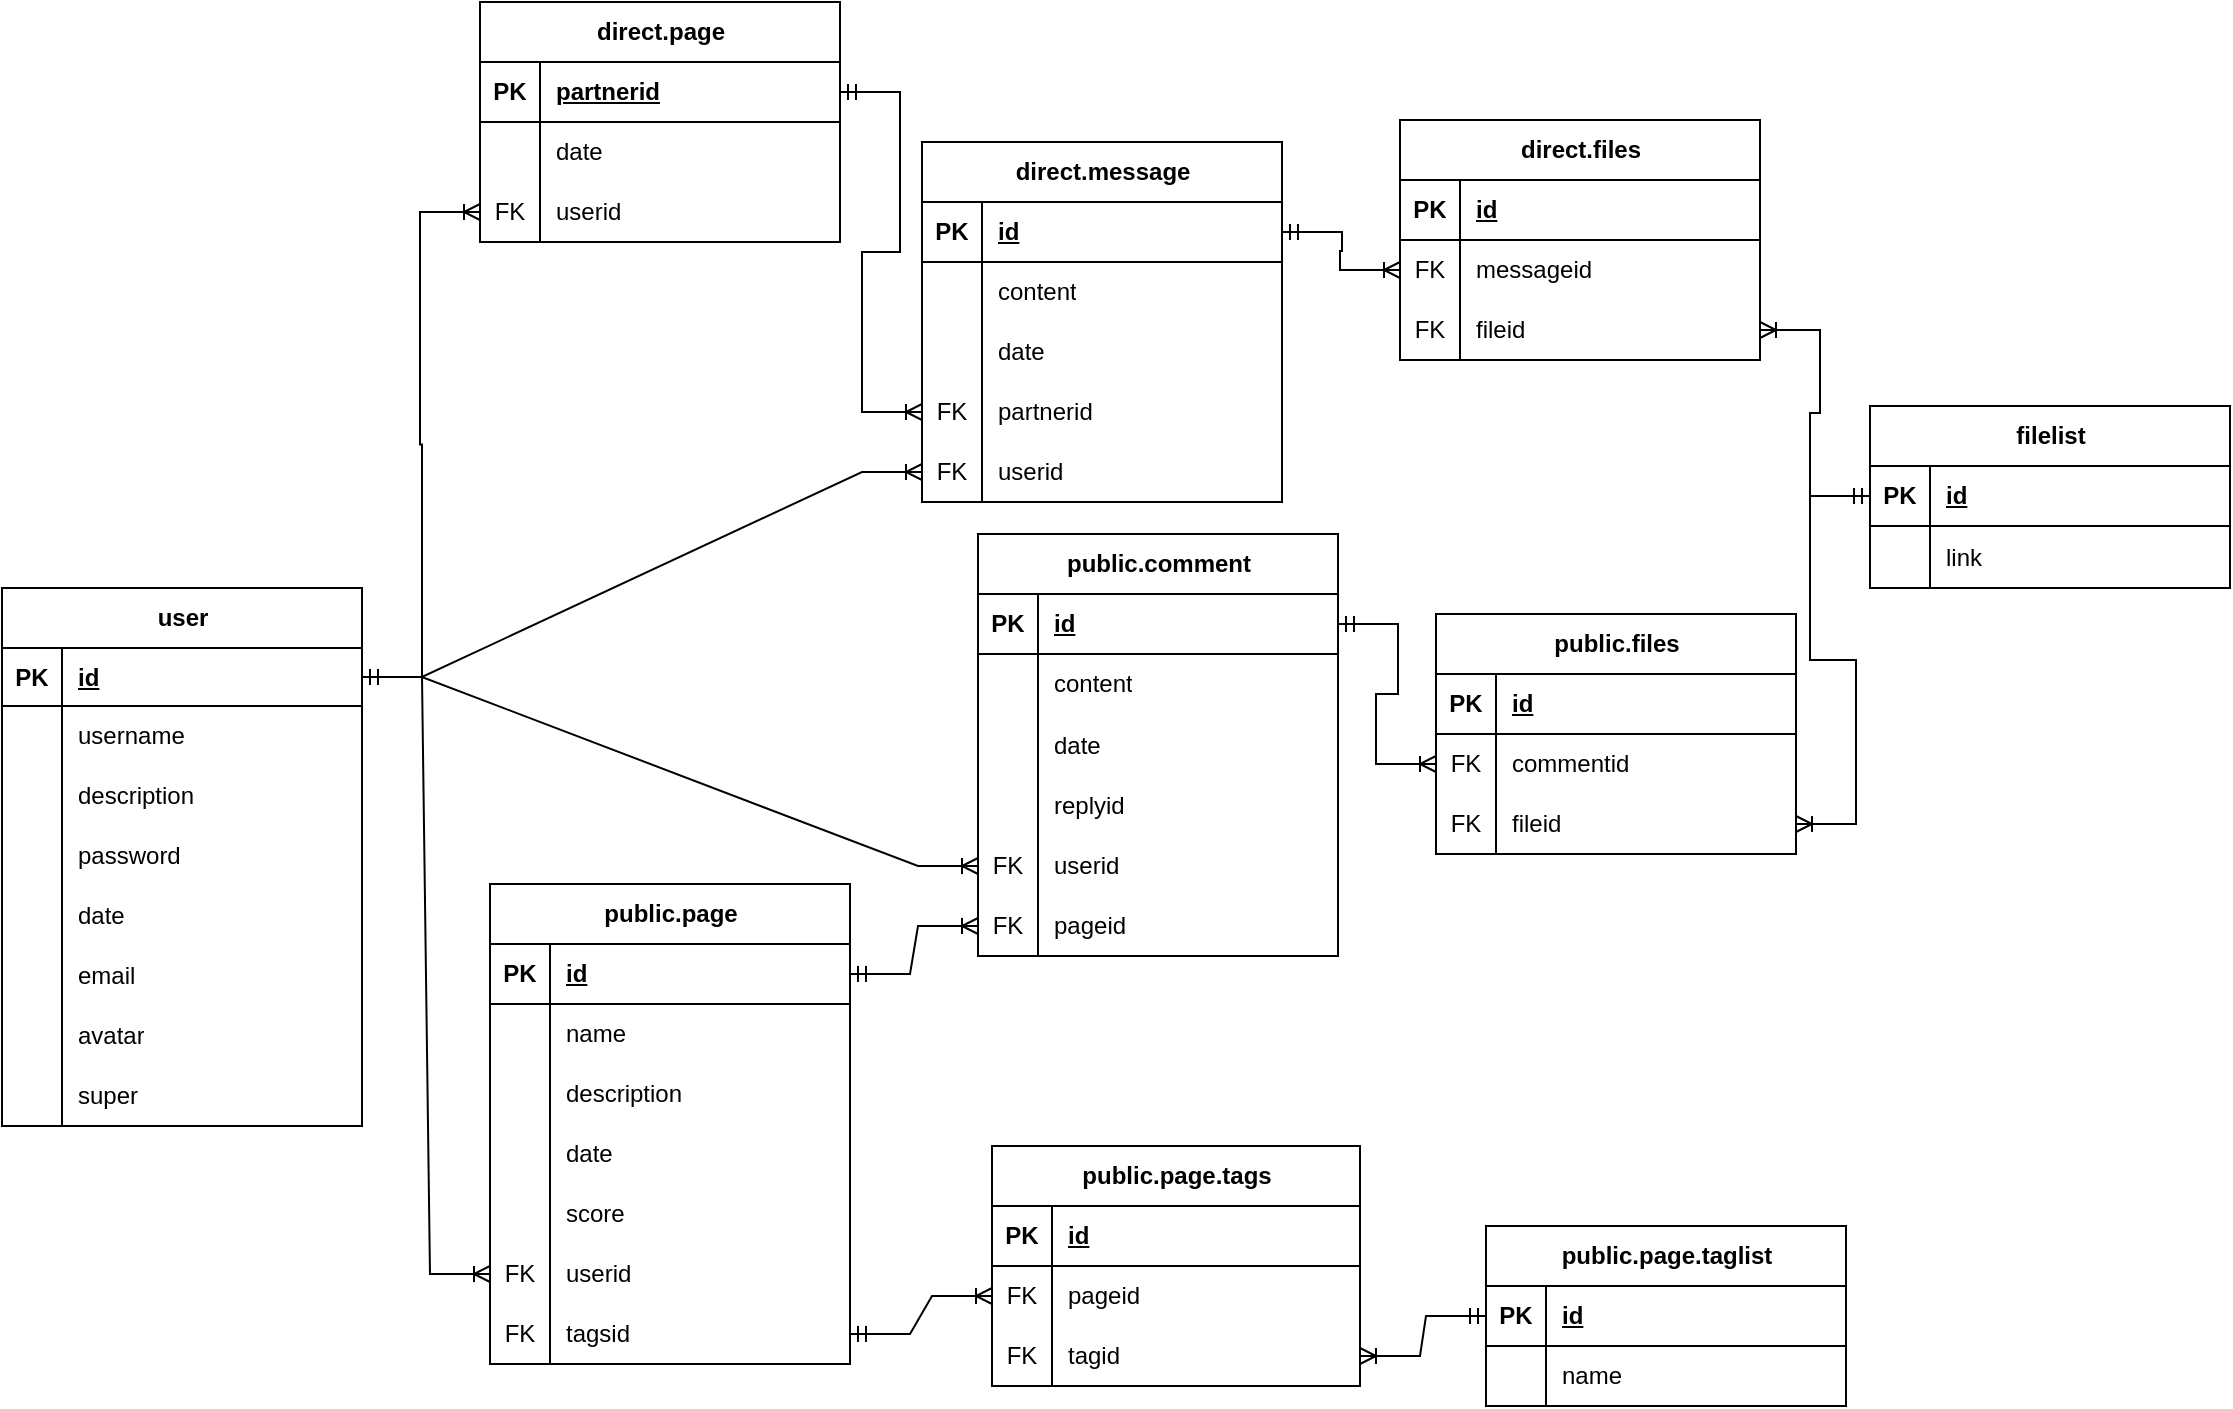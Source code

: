 <mxfile version="21.2.1" type="device">
  <diagram name="Сторінка-1" id="fsrWBs91N0PStNUnYYWR">
    <mxGraphModel dx="1104" dy="1548" grid="0" gridSize="10" guides="1" tooltips="1" connect="1" arrows="1" fold="1" page="0" pageScale="1" pageWidth="827" pageHeight="1169" math="0" shadow="0">
      <root>
        <mxCell id="0" />
        <mxCell id="1" parent="0" />
        <mxCell id="YGUa_QDrzkuIf4Y3er1x-1" value="user" style="shape=table;startSize=30;container=1;collapsible=1;childLayout=tableLayout;fixedRows=1;rowLines=0;fontStyle=1;align=center;resizeLast=1;html=1;" parent="1" vertex="1">
          <mxGeometry x="-15" y="-319" width="180" height="269" as="geometry" />
        </mxCell>
        <mxCell id="YGUa_QDrzkuIf4Y3er1x-2" value="" style="shape=tableRow;horizontal=0;startSize=0;swimlaneHead=0;swimlaneBody=0;fillColor=none;collapsible=0;dropTarget=0;points=[[0,0.5],[1,0.5]];portConstraint=eastwest;top=0;left=0;right=0;bottom=1;" parent="YGUa_QDrzkuIf4Y3er1x-1" vertex="1">
          <mxGeometry y="30" width="180" height="29" as="geometry" />
        </mxCell>
        <mxCell id="YGUa_QDrzkuIf4Y3er1x-3" value="PK" style="shape=partialRectangle;connectable=0;fillColor=none;top=0;left=0;bottom=0;right=0;fontStyle=1;overflow=hidden;whiteSpace=wrap;html=1;" parent="YGUa_QDrzkuIf4Y3er1x-2" vertex="1">
          <mxGeometry width="30" height="29" as="geometry">
            <mxRectangle width="30" height="29" as="alternateBounds" />
          </mxGeometry>
        </mxCell>
        <mxCell id="YGUa_QDrzkuIf4Y3er1x-4" value="id" style="shape=partialRectangle;connectable=0;fillColor=none;top=0;left=0;bottom=0;right=0;align=left;spacingLeft=6;fontStyle=5;overflow=hidden;whiteSpace=wrap;html=1;" parent="YGUa_QDrzkuIf4Y3er1x-2" vertex="1">
          <mxGeometry x="30" width="150" height="29" as="geometry">
            <mxRectangle width="150" height="29" as="alternateBounds" />
          </mxGeometry>
        </mxCell>
        <mxCell id="YGUa_QDrzkuIf4Y3er1x-5" value="" style="shape=tableRow;horizontal=0;startSize=0;swimlaneHead=0;swimlaneBody=0;fillColor=none;collapsible=0;dropTarget=0;points=[[0,0.5],[1,0.5]];portConstraint=eastwest;top=0;left=0;right=0;bottom=0;" parent="YGUa_QDrzkuIf4Y3er1x-1" vertex="1">
          <mxGeometry y="59" width="180" height="30" as="geometry" />
        </mxCell>
        <mxCell id="YGUa_QDrzkuIf4Y3er1x-6" value="" style="shape=partialRectangle;connectable=0;fillColor=none;top=0;left=0;bottom=0;right=0;editable=1;overflow=hidden;whiteSpace=wrap;html=1;" parent="YGUa_QDrzkuIf4Y3er1x-5" vertex="1">
          <mxGeometry width="30" height="30" as="geometry">
            <mxRectangle width="30" height="30" as="alternateBounds" />
          </mxGeometry>
        </mxCell>
        <mxCell id="YGUa_QDrzkuIf4Y3er1x-7" value="username" style="shape=partialRectangle;connectable=0;fillColor=none;top=0;left=0;bottom=0;right=0;align=left;spacingLeft=6;overflow=hidden;whiteSpace=wrap;html=1;" parent="YGUa_QDrzkuIf4Y3er1x-5" vertex="1">
          <mxGeometry x="30" width="150" height="30" as="geometry">
            <mxRectangle width="150" height="30" as="alternateBounds" />
          </mxGeometry>
        </mxCell>
        <mxCell id="YGUa_QDrzkuIf4Y3er1x-8" value="" style="shape=tableRow;horizontal=0;startSize=0;swimlaneHead=0;swimlaneBody=0;fillColor=none;collapsible=0;dropTarget=0;points=[[0,0.5],[1,0.5]];portConstraint=eastwest;top=0;left=0;right=0;bottom=0;" parent="YGUa_QDrzkuIf4Y3er1x-1" vertex="1">
          <mxGeometry y="89" width="180" height="30" as="geometry" />
        </mxCell>
        <mxCell id="YGUa_QDrzkuIf4Y3er1x-9" value="" style="shape=partialRectangle;connectable=0;fillColor=none;top=0;left=0;bottom=0;right=0;editable=1;overflow=hidden;whiteSpace=wrap;html=1;" parent="YGUa_QDrzkuIf4Y3er1x-8" vertex="1">
          <mxGeometry width="30" height="30" as="geometry">
            <mxRectangle width="30" height="30" as="alternateBounds" />
          </mxGeometry>
        </mxCell>
        <mxCell id="YGUa_QDrzkuIf4Y3er1x-10" value="description" style="shape=partialRectangle;connectable=0;fillColor=none;top=0;left=0;bottom=0;right=0;align=left;spacingLeft=6;overflow=hidden;whiteSpace=wrap;html=1;" parent="YGUa_QDrzkuIf4Y3er1x-8" vertex="1">
          <mxGeometry x="30" width="150" height="30" as="geometry">
            <mxRectangle width="150" height="30" as="alternateBounds" />
          </mxGeometry>
        </mxCell>
        <mxCell id="YGUa_QDrzkuIf4Y3er1x-15" value="" style="shape=tableRow;horizontal=0;startSize=0;swimlaneHead=0;swimlaneBody=0;fillColor=none;collapsible=0;dropTarget=0;points=[[0,0.5],[1,0.5]];portConstraint=eastwest;top=0;left=0;right=0;bottom=0;" parent="YGUa_QDrzkuIf4Y3er1x-1" vertex="1">
          <mxGeometry y="119" width="180" height="30" as="geometry" />
        </mxCell>
        <mxCell id="YGUa_QDrzkuIf4Y3er1x-16" value="" style="shape=partialRectangle;connectable=0;fillColor=none;top=0;left=0;bottom=0;right=0;editable=1;overflow=hidden;whiteSpace=wrap;html=1;" parent="YGUa_QDrzkuIf4Y3er1x-15" vertex="1">
          <mxGeometry width="30" height="30" as="geometry">
            <mxRectangle width="30" height="30" as="alternateBounds" />
          </mxGeometry>
        </mxCell>
        <mxCell id="YGUa_QDrzkuIf4Y3er1x-17" value="password" style="shape=partialRectangle;connectable=0;fillColor=none;top=0;left=0;bottom=0;right=0;align=left;spacingLeft=6;overflow=hidden;whiteSpace=wrap;html=1;" parent="YGUa_QDrzkuIf4Y3er1x-15" vertex="1">
          <mxGeometry x="30" width="150" height="30" as="geometry">
            <mxRectangle width="150" height="30" as="alternateBounds" />
          </mxGeometry>
        </mxCell>
        <mxCell id="YGUa_QDrzkuIf4Y3er1x-18" value="" style="shape=tableRow;horizontal=0;startSize=0;swimlaneHead=0;swimlaneBody=0;fillColor=none;collapsible=0;dropTarget=0;points=[[0,0.5],[1,0.5]];portConstraint=eastwest;top=0;left=0;right=0;bottom=0;" parent="YGUa_QDrzkuIf4Y3er1x-1" vertex="1">
          <mxGeometry y="149" width="180" height="30" as="geometry" />
        </mxCell>
        <mxCell id="YGUa_QDrzkuIf4Y3er1x-19" value="" style="shape=partialRectangle;connectable=0;fillColor=none;top=0;left=0;bottom=0;right=0;editable=1;overflow=hidden;whiteSpace=wrap;html=1;" parent="YGUa_QDrzkuIf4Y3er1x-18" vertex="1">
          <mxGeometry width="30" height="30" as="geometry">
            <mxRectangle width="30" height="30" as="alternateBounds" />
          </mxGeometry>
        </mxCell>
        <mxCell id="YGUa_QDrzkuIf4Y3er1x-20" value="date" style="shape=partialRectangle;connectable=0;fillColor=none;top=0;left=0;bottom=0;right=0;align=left;spacingLeft=6;overflow=hidden;whiteSpace=wrap;html=1;" parent="YGUa_QDrzkuIf4Y3er1x-18" vertex="1">
          <mxGeometry x="30" width="150" height="30" as="geometry">
            <mxRectangle width="150" height="30" as="alternateBounds" />
          </mxGeometry>
        </mxCell>
        <mxCell id="YGUa_QDrzkuIf4Y3er1x-11" value="" style="shape=tableRow;horizontal=0;startSize=0;swimlaneHead=0;swimlaneBody=0;fillColor=none;collapsible=0;dropTarget=0;points=[[0,0.5],[1,0.5]];portConstraint=eastwest;top=0;left=0;right=0;bottom=0;" parent="YGUa_QDrzkuIf4Y3er1x-1" vertex="1">
          <mxGeometry y="179" width="180" height="30" as="geometry" />
        </mxCell>
        <mxCell id="YGUa_QDrzkuIf4Y3er1x-12" value="" style="shape=partialRectangle;connectable=0;fillColor=none;top=0;left=0;bottom=0;right=0;editable=1;overflow=hidden;whiteSpace=wrap;html=1;" parent="YGUa_QDrzkuIf4Y3er1x-11" vertex="1">
          <mxGeometry width="30" height="30" as="geometry">
            <mxRectangle width="30" height="30" as="alternateBounds" />
          </mxGeometry>
        </mxCell>
        <mxCell id="YGUa_QDrzkuIf4Y3er1x-13" value="email" style="shape=partialRectangle;connectable=0;fillColor=none;top=0;left=0;bottom=0;right=0;align=left;spacingLeft=6;overflow=hidden;whiteSpace=wrap;html=1;" parent="YGUa_QDrzkuIf4Y3er1x-11" vertex="1">
          <mxGeometry x="30" width="150" height="30" as="geometry">
            <mxRectangle width="150" height="30" as="alternateBounds" />
          </mxGeometry>
        </mxCell>
        <mxCell id="YGUa_QDrzkuIf4Y3er1x-21" value="" style="shape=tableRow;horizontal=0;startSize=0;swimlaneHead=0;swimlaneBody=0;fillColor=none;collapsible=0;dropTarget=0;points=[[0,0.5],[1,0.5]];portConstraint=eastwest;top=0;left=0;right=0;bottom=0;" parent="YGUa_QDrzkuIf4Y3er1x-1" vertex="1">
          <mxGeometry y="209" width="180" height="30" as="geometry" />
        </mxCell>
        <mxCell id="YGUa_QDrzkuIf4Y3er1x-22" value="" style="shape=partialRectangle;connectable=0;fillColor=none;top=0;left=0;bottom=0;right=0;editable=1;overflow=hidden;whiteSpace=wrap;html=1;" parent="YGUa_QDrzkuIf4Y3er1x-21" vertex="1">
          <mxGeometry width="30" height="30" as="geometry">
            <mxRectangle width="30" height="30" as="alternateBounds" />
          </mxGeometry>
        </mxCell>
        <mxCell id="YGUa_QDrzkuIf4Y3er1x-23" value="avatar" style="shape=partialRectangle;connectable=0;fillColor=none;top=0;left=0;bottom=0;right=0;align=left;spacingLeft=6;overflow=hidden;whiteSpace=wrap;html=1;" parent="YGUa_QDrzkuIf4Y3er1x-21" vertex="1">
          <mxGeometry x="30" width="150" height="30" as="geometry">
            <mxRectangle width="150" height="30" as="alternateBounds" />
          </mxGeometry>
        </mxCell>
        <mxCell id="YGUa_QDrzkuIf4Y3er1x-24" value="" style="shape=tableRow;horizontal=0;startSize=0;swimlaneHead=0;swimlaneBody=0;fillColor=none;collapsible=0;dropTarget=0;points=[[0,0.5],[1,0.5]];portConstraint=eastwest;top=0;left=0;right=0;bottom=0;" parent="YGUa_QDrzkuIf4Y3er1x-1" vertex="1">
          <mxGeometry y="239" width="180" height="30" as="geometry" />
        </mxCell>
        <mxCell id="YGUa_QDrzkuIf4Y3er1x-25" value="" style="shape=partialRectangle;connectable=0;fillColor=none;top=0;left=0;bottom=0;right=0;editable=1;overflow=hidden;whiteSpace=wrap;html=1;" parent="YGUa_QDrzkuIf4Y3er1x-24" vertex="1">
          <mxGeometry width="30" height="30" as="geometry">
            <mxRectangle width="30" height="30" as="alternateBounds" />
          </mxGeometry>
        </mxCell>
        <mxCell id="YGUa_QDrzkuIf4Y3er1x-26" value="super" style="shape=partialRectangle;connectable=0;fillColor=none;top=0;left=0;bottom=0;right=0;align=left;spacingLeft=6;overflow=hidden;whiteSpace=wrap;html=1;" parent="YGUa_QDrzkuIf4Y3er1x-24" vertex="1">
          <mxGeometry x="30" width="150" height="30" as="geometry">
            <mxRectangle width="150" height="30" as="alternateBounds" />
          </mxGeometry>
        </mxCell>
        <mxCell id="YGUa_QDrzkuIf4Y3er1x-40" value="public.page" style="shape=table;startSize=30;container=1;collapsible=1;childLayout=tableLayout;fixedRows=1;rowLines=0;fontStyle=1;align=center;resizeLast=1;html=1;" parent="1" vertex="1">
          <mxGeometry x="229" y="-171" width="180" height="240" as="geometry" />
        </mxCell>
        <mxCell id="YGUa_QDrzkuIf4Y3er1x-41" value="" style="shape=tableRow;horizontal=0;startSize=0;swimlaneHead=0;swimlaneBody=0;fillColor=none;collapsible=0;dropTarget=0;points=[[0,0.5],[1,0.5]];portConstraint=eastwest;top=0;left=0;right=0;bottom=1;" parent="YGUa_QDrzkuIf4Y3er1x-40" vertex="1">
          <mxGeometry y="30" width="180" height="30" as="geometry" />
        </mxCell>
        <mxCell id="YGUa_QDrzkuIf4Y3er1x-42" value="PK" style="shape=partialRectangle;connectable=0;fillColor=none;top=0;left=0;bottom=0;right=0;fontStyle=1;overflow=hidden;whiteSpace=wrap;html=1;" parent="YGUa_QDrzkuIf4Y3er1x-41" vertex="1">
          <mxGeometry width="30" height="30" as="geometry">
            <mxRectangle width="30" height="30" as="alternateBounds" />
          </mxGeometry>
        </mxCell>
        <mxCell id="YGUa_QDrzkuIf4Y3er1x-43" value="id" style="shape=partialRectangle;connectable=0;fillColor=none;top=0;left=0;bottom=0;right=0;align=left;spacingLeft=6;fontStyle=5;overflow=hidden;whiteSpace=wrap;html=1;" parent="YGUa_QDrzkuIf4Y3er1x-41" vertex="1">
          <mxGeometry x="30" width="150" height="30" as="geometry">
            <mxRectangle width="150" height="30" as="alternateBounds" />
          </mxGeometry>
        </mxCell>
        <mxCell id="YGUa_QDrzkuIf4Y3er1x-44" value="" style="shape=tableRow;horizontal=0;startSize=0;swimlaneHead=0;swimlaneBody=0;fillColor=none;collapsible=0;dropTarget=0;points=[[0,0.5],[1,0.5]];portConstraint=eastwest;top=0;left=0;right=0;bottom=0;" parent="YGUa_QDrzkuIf4Y3er1x-40" vertex="1">
          <mxGeometry y="60" width="180" height="30" as="geometry" />
        </mxCell>
        <mxCell id="YGUa_QDrzkuIf4Y3er1x-45" value="" style="shape=partialRectangle;connectable=0;fillColor=none;top=0;left=0;bottom=0;right=0;editable=1;overflow=hidden;whiteSpace=wrap;html=1;" parent="YGUa_QDrzkuIf4Y3er1x-44" vertex="1">
          <mxGeometry width="30" height="30" as="geometry">
            <mxRectangle width="30" height="30" as="alternateBounds" />
          </mxGeometry>
        </mxCell>
        <mxCell id="YGUa_QDrzkuIf4Y3er1x-46" value="name" style="shape=partialRectangle;connectable=0;fillColor=none;top=0;left=0;bottom=0;right=0;align=left;spacingLeft=6;overflow=hidden;whiteSpace=wrap;html=1;" parent="YGUa_QDrzkuIf4Y3er1x-44" vertex="1">
          <mxGeometry x="30" width="150" height="30" as="geometry">
            <mxRectangle width="150" height="30" as="alternateBounds" />
          </mxGeometry>
        </mxCell>
        <mxCell id="YGUa_QDrzkuIf4Y3er1x-47" value="" style="shape=tableRow;horizontal=0;startSize=0;swimlaneHead=0;swimlaneBody=0;fillColor=none;collapsible=0;dropTarget=0;points=[[0,0.5],[1,0.5]];portConstraint=eastwest;top=0;left=0;right=0;bottom=0;" parent="YGUa_QDrzkuIf4Y3er1x-40" vertex="1">
          <mxGeometry y="90" width="180" height="30" as="geometry" />
        </mxCell>
        <mxCell id="YGUa_QDrzkuIf4Y3er1x-48" value="" style="shape=partialRectangle;connectable=0;fillColor=none;top=0;left=0;bottom=0;right=0;editable=1;overflow=hidden;whiteSpace=wrap;html=1;" parent="YGUa_QDrzkuIf4Y3er1x-47" vertex="1">
          <mxGeometry width="30" height="30" as="geometry">
            <mxRectangle width="30" height="30" as="alternateBounds" />
          </mxGeometry>
        </mxCell>
        <mxCell id="YGUa_QDrzkuIf4Y3er1x-49" value="description" style="shape=partialRectangle;connectable=0;fillColor=none;top=0;left=0;bottom=0;right=0;align=left;spacingLeft=6;overflow=hidden;whiteSpace=wrap;html=1;" parent="YGUa_QDrzkuIf4Y3er1x-47" vertex="1">
          <mxGeometry x="30" width="150" height="30" as="geometry">
            <mxRectangle width="150" height="30" as="alternateBounds" />
          </mxGeometry>
        </mxCell>
        <mxCell id="YGUa_QDrzkuIf4Y3er1x-50" value="" style="shape=tableRow;horizontal=0;startSize=0;swimlaneHead=0;swimlaneBody=0;fillColor=none;collapsible=0;dropTarget=0;points=[[0,0.5],[1,0.5]];portConstraint=eastwest;top=0;left=0;right=0;bottom=0;" parent="YGUa_QDrzkuIf4Y3er1x-40" vertex="1">
          <mxGeometry y="120" width="180" height="30" as="geometry" />
        </mxCell>
        <mxCell id="YGUa_QDrzkuIf4Y3er1x-51" value="" style="shape=partialRectangle;connectable=0;fillColor=none;top=0;left=0;bottom=0;right=0;editable=1;overflow=hidden;whiteSpace=wrap;html=1;" parent="YGUa_QDrzkuIf4Y3er1x-50" vertex="1">
          <mxGeometry width="30" height="30" as="geometry">
            <mxRectangle width="30" height="30" as="alternateBounds" />
          </mxGeometry>
        </mxCell>
        <mxCell id="YGUa_QDrzkuIf4Y3er1x-52" value="date" style="shape=partialRectangle;connectable=0;fillColor=none;top=0;left=0;bottom=0;right=0;align=left;spacingLeft=6;overflow=hidden;whiteSpace=wrap;html=1;" parent="YGUa_QDrzkuIf4Y3er1x-50" vertex="1">
          <mxGeometry x="30" width="150" height="30" as="geometry">
            <mxRectangle width="150" height="30" as="alternateBounds" />
          </mxGeometry>
        </mxCell>
        <mxCell id="YGUa_QDrzkuIf4Y3er1x-75" value="" style="shape=tableRow;horizontal=0;startSize=0;swimlaneHead=0;swimlaneBody=0;fillColor=none;collapsible=0;dropTarget=0;points=[[0,0.5],[1,0.5]];portConstraint=eastwest;top=0;left=0;right=0;bottom=0;" parent="YGUa_QDrzkuIf4Y3er1x-40" vertex="1">
          <mxGeometry y="150" width="180" height="30" as="geometry" />
        </mxCell>
        <mxCell id="YGUa_QDrzkuIf4Y3er1x-76" value="" style="shape=partialRectangle;connectable=0;fillColor=none;top=0;left=0;bottom=0;right=0;editable=1;overflow=hidden;whiteSpace=wrap;html=1;" parent="YGUa_QDrzkuIf4Y3er1x-75" vertex="1">
          <mxGeometry width="30" height="30" as="geometry">
            <mxRectangle width="30" height="30" as="alternateBounds" />
          </mxGeometry>
        </mxCell>
        <mxCell id="YGUa_QDrzkuIf4Y3er1x-77" value="score" style="shape=partialRectangle;connectable=0;fillColor=none;top=0;left=0;bottom=0;right=0;align=left;spacingLeft=6;overflow=hidden;whiteSpace=wrap;html=1;" parent="YGUa_QDrzkuIf4Y3er1x-75" vertex="1">
          <mxGeometry x="30" width="150" height="30" as="geometry">
            <mxRectangle width="150" height="30" as="alternateBounds" />
          </mxGeometry>
        </mxCell>
        <mxCell id="YGUa_QDrzkuIf4Y3er1x-53" value="" style="shape=tableRow;horizontal=0;startSize=0;swimlaneHead=0;swimlaneBody=0;fillColor=none;collapsible=0;dropTarget=0;points=[[0,0.5],[1,0.5]];portConstraint=eastwest;top=0;left=0;right=0;bottom=0;" parent="YGUa_QDrzkuIf4Y3er1x-40" vertex="1">
          <mxGeometry y="180" width="180" height="30" as="geometry" />
        </mxCell>
        <mxCell id="YGUa_QDrzkuIf4Y3er1x-54" value="FK" style="shape=partialRectangle;connectable=0;fillColor=none;top=0;left=0;bottom=0;right=0;editable=1;overflow=hidden;whiteSpace=wrap;html=1;" parent="YGUa_QDrzkuIf4Y3er1x-53" vertex="1">
          <mxGeometry width="30" height="30" as="geometry">
            <mxRectangle width="30" height="30" as="alternateBounds" />
          </mxGeometry>
        </mxCell>
        <mxCell id="YGUa_QDrzkuIf4Y3er1x-55" value="userid" style="shape=partialRectangle;connectable=0;fillColor=none;top=0;left=0;bottom=0;right=0;align=left;spacingLeft=6;overflow=hidden;whiteSpace=wrap;html=1;" parent="YGUa_QDrzkuIf4Y3er1x-53" vertex="1">
          <mxGeometry x="30" width="150" height="30" as="geometry">
            <mxRectangle width="150" height="30" as="alternateBounds" />
          </mxGeometry>
        </mxCell>
        <mxCell id="YGUa_QDrzkuIf4Y3er1x-56" value="" style="shape=tableRow;horizontal=0;startSize=0;swimlaneHead=0;swimlaneBody=0;fillColor=none;collapsible=0;dropTarget=0;points=[[0,0.5],[1,0.5]];portConstraint=eastwest;top=0;left=0;right=0;bottom=0;" parent="YGUa_QDrzkuIf4Y3er1x-40" vertex="1">
          <mxGeometry y="210" width="180" height="30" as="geometry" />
        </mxCell>
        <mxCell id="YGUa_QDrzkuIf4Y3er1x-57" value="FK" style="shape=partialRectangle;connectable=0;fillColor=none;top=0;left=0;bottom=0;right=0;editable=1;overflow=hidden;whiteSpace=wrap;html=1;" parent="YGUa_QDrzkuIf4Y3er1x-56" vertex="1">
          <mxGeometry width="30" height="30" as="geometry">
            <mxRectangle width="30" height="30" as="alternateBounds" />
          </mxGeometry>
        </mxCell>
        <mxCell id="YGUa_QDrzkuIf4Y3er1x-58" value="tagsid" style="shape=partialRectangle;connectable=0;fillColor=none;top=0;left=0;bottom=0;right=0;align=left;spacingLeft=6;overflow=hidden;whiteSpace=wrap;html=1;" parent="YGUa_QDrzkuIf4Y3er1x-56" vertex="1">
          <mxGeometry x="30" width="150" height="30" as="geometry">
            <mxRectangle width="150" height="30" as="alternateBounds" />
          </mxGeometry>
        </mxCell>
        <mxCell id="YGUa_QDrzkuIf4Y3er1x-62" value="public.comment" style="shape=table;startSize=30;container=1;collapsible=1;childLayout=tableLayout;fixedRows=1;rowLines=0;fontStyle=1;align=center;resizeLast=1;html=1;" parent="1" vertex="1">
          <mxGeometry x="473" y="-346" width="180" height="211" as="geometry" />
        </mxCell>
        <mxCell id="YGUa_QDrzkuIf4Y3er1x-63" value="" style="shape=tableRow;horizontal=0;startSize=0;swimlaneHead=0;swimlaneBody=0;fillColor=none;collapsible=0;dropTarget=0;points=[[0,0.5],[1,0.5]];portConstraint=eastwest;top=0;left=0;right=0;bottom=1;" parent="YGUa_QDrzkuIf4Y3er1x-62" vertex="1">
          <mxGeometry y="30" width="180" height="30" as="geometry" />
        </mxCell>
        <mxCell id="YGUa_QDrzkuIf4Y3er1x-64" value="PK" style="shape=partialRectangle;connectable=0;fillColor=none;top=0;left=0;bottom=0;right=0;fontStyle=1;overflow=hidden;whiteSpace=wrap;html=1;" parent="YGUa_QDrzkuIf4Y3er1x-63" vertex="1">
          <mxGeometry width="30" height="30" as="geometry">
            <mxRectangle width="30" height="30" as="alternateBounds" />
          </mxGeometry>
        </mxCell>
        <mxCell id="YGUa_QDrzkuIf4Y3er1x-65" value="id" style="shape=partialRectangle;connectable=0;fillColor=none;top=0;left=0;bottom=0;right=0;align=left;spacingLeft=6;fontStyle=5;overflow=hidden;whiteSpace=wrap;html=1;" parent="YGUa_QDrzkuIf4Y3er1x-63" vertex="1">
          <mxGeometry x="30" width="150" height="30" as="geometry">
            <mxRectangle width="150" height="30" as="alternateBounds" />
          </mxGeometry>
        </mxCell>
        <mxCell id="YGUa_QDrzkuIf4Y3er1x-66" value="" style="shape=tableRow;horizontal=0;startSize=0;swimlaneHead=0;swimlaneBody=0;fillColor=none;collapsible=0;dropTarget=0;points=[[0,0.5],[1,0.5]];portConstraint=eastwest;top=0;left=0;right=0;bottom=0;" parent="YGUa_QDrzkuIf4Y3er1x-62" vertex="1">
          <mxGeometry y="60" width="180" height="30" as="geometry" />
        </mxCell>
        <mxCell id="YGUa_QDrzkuIf4Y3er1x-67" value="" style="shape=partialRectangle;connectable=0;fillColor=none;top=0;left=0;bottom=0;right=0;editable=1;overflow=hidden;whiteSpace=wrap;html=1;" parent="YGUa_QDrzkuIf4Y3er1x-66" vertex="1">
          <mxGeometry width="30" height="30" as="geometry">
            <mxRectangle width="30" height="30" as="alternateBounds" />
          </mxGeometry>
        </mxCell>
        <mxCell id="YGUa_QDrzkuIf4Y3er1x-68" value="content" style="shape=partialRectangle;connectable=0;fillColor=none;top=0;left=0;bottom=0;right=0;align=left;spacingLeft=6;overflow=hidden;whiteSpace=wrap;html=1;" parent="YGUa_QDrzkuIf4Y3er1x-66" vertex="1">
          <mxGeometry x="30" width="150" height="30" as="geometry">
            <mxRectangle width="150" height="30" as="alternateBounds" />
          </mxGeometry>
        </mxCell>
        <mxCell id="YGUa_QDrzkuIf4Y3er1x-69" value="" style="shape=tableRow;horizontal=0;startSize=0;swimlaneHead=0;swimlaneBody=0;fillColor=none;collapsible=0;dropTarget=0;points=[[0,0.5],[1,0.5]];portConstraint=eastwest;top=0;left=0;right=0;bottom=0;" parent="YGUa_QDrzkuIf4Y3er1x-62" vertex="1">
          <mxGeometry y="90" width="180" height="31" as="geometry" />
        </mxCell>
        <mxCell id="YGUa_QDrzkuIf4Y3er1x-70" value="" style="shape=partialRectangle;connectable=0;fillColor=none;top=0;left=0;bottom=0;right=0;editable=1;overflow=hidden;whiteSpace=wrap;html=1;" parent="YGUa_QDrzkuIf4Y3er1x-69" vertex="1">
          <mxGeometry width="30" height="31" as="geometry">
            <mxRectangle width="30" height="31" as="alternateBounds" />
          </mxGeometry>
        </mxCell>
        <mxCell id="YGUa_QDrzkuIf4Y3er1x-71" value="date" style="shape=partialRectangle;connectable=0;fillColor=none;top=0;left=0;bottom=0;right=0;align=left;spacingLeft=6;overflow=hidden;whiteSpace=wrap;html=1;" parent="YGUa_QDrzkuIf4Y3er1x-69" vertex="1">
          <mxGeometry x="30" width="150" height="31" as="geometry">
            <mxRectangle width="150" height="31" as="alternateBounds" />
          </mxGeometry>
        </mxCell>
        <mxCell id="YGUa_QDrzkuIf4Y3er1x-72" value="" style="shape=tableRow;horizontal=0;startSize=0;swimlaneHead=0;swimlaneBody=0;fillColor=none;collapsible=0;dropTarget=0;points=[[0,0.5],[1,0.5]];portConstraint=eastwest;top=0;left=0;right=0;bottom=0;" parent="YGUa_QDrzkuIf4Y3er1x-62" vertex="1">
          <mxGeometry y="121" width="180" height="30" as="geometry" />
        </mxCell>
        <mxCell id="YGUa_QDrzkuIf4Y3er1x-73" value="" style="shape=partialRectangle;connectable=0;fillColor=none;top=0;left=0;bottom=0;right=0;editable=1;overflow=hidden;whiteSpace=wrap;html=1;" parent="YGUa_QDrzkuIf4Y3er1x-72" vertex="1">
          <mxGeometry width="30" height="30" as="geometry">
            <mxRectangle width="30" height="30" as="alternateBounds" />
          </mxGeometry>
        </mxCell>
        <mxCell id="YGUa_QDrzkuIf4Y3er1x-74" value="replyid" style="shape=partialRectangle;connectable=0;fillColor=none;top=0;left=0;bottom=0;right=0;align=left;spacingLeft=6;overflow=hidden;whiteSpace=wrap;html=1;" parent="YGUa_QDrzkuIf4Y3er1x-72" vertex="1">
          <mxGeometry x="30" width="150" height="30" as="geometry">
            <mxRectangle width="150" height="30" as="alternateBounds" />
          </mxGeometry>
        </mxCell>
        <mxCell id="YGUa_QDrzkuIf4Y3er1x-78" value="" style="shape=tableRow;horizontal=0;startSize=0;swimlaneHead=0;swimlaneBody=0;fillColor=none;collapsible=0;dropTarget=0;points=[[0,0.5],[1,0.5]];portConstraint=eastwest;top=0;left=0;right=0;bottom=0;" parent="YGUa_QDrzkuIf4Y3er1x-62" vertex="1">
          <mxGeometry y="151" width="180" height="30" as="geometry" />
        </mxCell>
        <mxCell id="YGUa_QDrzkuIf4Y3er1x-79" value="FK" style="shape=partialRectangle;connectable=0;fillColor=none;top=0;left=0;bottom=0;right=0;editable=1;overflow=hidden;whiteSpace=wrap;html=1;" parent="YGUa_QDrzkuIf4Y3er1x-78" vertex="1">
          <mxGeometry width="30" height="30" as="geometry">
            <mxRectangle width="30" height="30" as="alternateBounds" />
          </mxGeometry>
        </mxCell>
        <mxCell id="YGUa_QDrzkuIf4Y3er1x-80" value="userid" style="shape=partialRectangle;connectable=0;fillColor=none;top=0;left=0;bottom=0;right=0;align=left;spacingLeft=6;overflow=hidden;whiteSpace=wrap;html=1;" parent="YGUa_QDrzkuIf4Y3er1x-78" vertex="1">
          <mxGeometry x="30" width="150" height="30" as="geometry">
            <mxRectangle width="150" height="30" as="alternateBounds" />
          </mxGeometry>
        </mxCell>
        <mxCell id="YGUa_QDrzkuIf4Y3er1x-81" value="" style="shape=tableRow;horizontal=0;startSize=0;swimlaneHead=0;swimlaneBody=0;fillColor=none;collapsible=0;dropTarget=0;points=[[0,0.5],[1,0.5]];portConstraint=eastwest;top=0;left=0;right=0;bottom=0;" parent="YGUa_QDrzkuIf4Y3er1x-62" vertex="1">
          <mxGeometry y="181" width="180" height="30" as="geometry" />
        </mxCell>
        <mxCell id="YGUa_QDrzkuIf4Y3er1x-82" value="FK" style="shape=partialRectangle;connectable=0;fillColor=none;top=0;left=0;bottom=0;right=0;editable=1;overflow=hidden;whiteSpace=wrap;html=1;" parent="YGUa_QDrzkuIf4Y3er1x-81" vertex="1">
          <mxGeometry width="30" height="30" as="geometry">
            <mxRectangle width="30" height="30" as="alternateBounds" />
          </mxGeometry>
        </mxCell>
        <mxCell id="YGUa_QDrzkuIf4Y3er1x-83" value="pageid" style="shape=partialRectangle;connectable=0;fillColor=none;top=0;left=0;bottom=0;right=0;align=left;spacingLeft=6;overflow=hidden;whiteSpace=wrap;html=1;" parent="YGUa_QDrzkuIf4Y3er1x-81" vertex="1">
          <mxGeometry x="30" width="150" height="30" as="geometry">
            <mxRectangle width="150" height="30" as="alternateBounds" />
          </mxGeometry>
        </mxCell>
        <mxCell id="YGUa_QDrzkuIf4Y3er1x-84" value="direct.page" style="shape=table;startSize=30;container=1;collapsible=1;childLayout=tableLayout;fixedRows=1;rowLines=0;fontStyle=1;align=center;resizeLast=1;html=1;" parent="1" vertex="1">
          <mxGeometry x="224" y="-612" width="180" height="120" as="geometry" />
        </mxCell>
        <mxCell id="YGUa_QDrzkuIf4Y3er1x-85" value="" style="shape=tableRow;horizontal=0;startSize=0;swimlaneHead=0;swimlaneBody=0;fillColor=none;collapsible=0;dropTarget=0;points=[[0,0.5],[1,0.5]];portConstraint=eastwest;top=0;left=0;right=0;bottom=1;" parent="YGUa_QDrzkuIf4Y3er1x-84" vertex="1">
          <mxGeometry y="30" width="180" height="30" as="geometry" />
        </mxCell>
        <mxCell id="YGUa_QDrzkuIf4Y3er1x-86" value="PK" style="shape=partialRectangle;connectable=0;fillColor=none;top=0;left=0;bottom=0;right=0;fontStyle=1;overflow=hidden;whiteSpace=wrap;html=1;" parent="YGUa_QDrzkuIf4Y3er1x-85" vertex="1">
          <mxGeometry width="30" height="30" as="geometry">
            <mxRectangle width="30" height="30" as="alternateBounds" />
          </mxGeometry>
        </mxCell>
        <mxCell id="YGUa_QDrzkuIf4Y3er1x-87" value="partnerid" style="shape=partialRectangle;connectable=0;fillColor=none;top=0;left=0;bottom=0;right=0;align=left;spacingLeft=6;fontStyle=5;overflow=hidden;whiteSpace=wrap;html=1;" parent="YGUa_QDrzkuIf4Y3er1x-85" vertex="1">
          <mxGeometry x="30" width="150" height="30" as="geometry">
            <mxRectangle width="150" height="30" as="alternateBounds" />
          </mxGeometry>
        </mxCell>
        <mxCell id="YGUa_QDrzkuIf4Y3er1x-88" value="" style="shape=tableRow;horizontal=0;startSize=0;swimlaneHead=0;swimlaneBody=0;fillColor=none;collapsible=0;dropTarget=0;points=[[0,0.5],[1,0.5]];portConstraint=eastwest;top=0;left=0;right=0;bottom=0;" parent="YGUa_QDrzkuIf4Y3er1x-84" vertex="1">
          <mxGeometry y="60" width="180" height="30" as="geometry" />
        </mxCell>
        <mxCell id="YGUa_QDrzkuIf4Y3er1x-89" value="" style="shape=partialRectangle;connectable=0;fillColor=none;top=0;left=0;bottom=0;right=0;editable=1;overflow=hidden;whiteSpace=wrap;html=1;" parent="YGUa_QDrzkuIf4Y3er1x-88" vertex="1">
          <mxGeometry width="30" height="30" as="geometry">
            <mxRectangle width="30" height="30" as="alternateBounds" />
          </mxGeometry>
        </mxCell>
        <mxCell id="YGUa_QDrzkuIf4Y3er1x-90" value="date" style="shape=partialRectangle;connectable=0;fillColor=none;top=0;left=0;bottom=0;right=0;align=left;spacingLeft=6;overflow=hidden;whiteSpace=wrap;html=1;" parent="YGUa_QDrzkuIf4Y3er1x-88" vertex="1">
          <mxGeometry x="30" width="150" height="30" as="geometry">
            <mxRectangle width="150" height="30" as="alternateBounds" />
          </mxGeometry>
        </mxCell>
        <mxCell id="YGUa_QDrzkuIf4Y3er1x-91" value="" style="shape=tableRow;horizontal=0;startSize=0;swimlaneHead=0;swimlaneBody=0;fillColor=none;collapsible=0;dropTarget=0;points=[[0,0.5],[1,0.5]];portConstraint=eastwest;top=0;left=0;right=0;bottom=0;" parent="YGUa_QDrzkuIf4Y3er1x-84" vertex="1">
          <mxGeometry y="90" width="180" height="30" as="geometry" />
        </mxCell>
        <mxCell id="YGUa_QDrzkuIf4Y3er1x-92" value="FK" style="shape=partialRectangle;connectable=0;fillColor=none;top=0;left=0;bottom=0;right=0;editable=1;overflow=hidden;whiteSpace=wrap;html=1;" parent="YGUa_QDrzkuIf4Y3er1x-91" vertex="1">
          <mxGeometry width="30" height="30" as="geometry">
            <mxRectangle width="30" height="30" as="alternateBounds" />
          </mxGeometry>
        </mxCell>
        <mxCell id="YGUa_QDrzkuIf4Y3er1x-93" value="userid" style="shape=partialRectangle;connectable=0;fillColor=none;top=0;left=0;bottom=0;right=0;align=left;spacingLeft=6;overflow=hidden;whiteSpace=wrap;html=1;" parent="YGUa_QDrzkuIf4Y3er1x-91" vertex="1">
          <mxGeometry x="30" width="150" height="30" as="geometry">
            <mxRectangle width="150" height="30" as="alternateBounds" />
          </mxGeometry>
        </mxCell>
        <mxCell id="YGUa_QDrzkuIf4Y3er1x-97" value="direct.message" style="shape=table;startSize=30;container=1;collapsible=1;childLayout=tableLayout;fixedRows=1;rowLines=0;fontStyle=1;align=center;resizeLast=1;html=1;" parent="1" vertex="1">
          <mxGeometry x="445" y="-542" width="180" height="180" as="geometry" />
        </mxCell>
        <mxCell id="YGUa_QDrzkuIf4Y3er1x-98" value="" style="shape=tableRow;horizontal=0;startSize=0;swimlaneHead=0;swimlaneBody=0;fillColor=none;collapsible=0;dropTarget=0;points=[[0,0.5],[1,0.5]];portConstraint=eastwest;top=0;left=0;right=0;bottom=1;" parent="YGUa_QDrzkuIf4Y3er1x-97" vertex="1">
          <mxGeometry y="30" width="180" height="30" as="geometry" />
        </mxCell>
        <mxCell id="YGUa_QDrzkuIf4Y3er1x-99" value="PK" style="shape=partialRectangle;connectable=0;fillColor=none;top=0;left=0;bottom=0;right=0;fontStyle=1;overflow=hidden;whiteSpace=wrap;html=1;" parent="YGUa_QDrzkuIf4Y3er1x-98" vertex="1">
          <mxGeometry width="30" height="30" as="geometry">
            <mxRectangle width="30" height="30" as="alternateBounds" />
          </mxGeometry>
        </mxCell>
        <mxCell id="YGUa_QDrzkuIf4Y3er1x-100" value="id" style="shape=partialRectangle;connectable=0;fillColor=none;top=0;left=0;bottom=0;right=0;align=left;spacingLeft=6;fontStyle=5;overflow=hidden;whiteSpace=wrap;html=1;" parent="YGUa_QDrzkuIf4Y3er1x-98" vertex="1">
          <mxGeometry x="30" width="150" height="30" as="geometry">
            <mxRectangle width="150" height="30" as="alternateBounds" />
          </mxGeometry>
        </mxCell>
        <mxCell id="YGUa_QDrzkuIf4Y3er1x-101" value="" style="shape=tableRow;horizontal=0;startSize=0;swimlaneHead=0;swimlaneBody=0;fillColor=none;collapsible=0;dropTarget=0;points=[[0,0.5],[1,0.5]];portConstraint=eastwest;top=0;left=0;right=0;bottom=0;" parent="YGUa_QDrzkuIf4Y3er1x-97" vertex="1">
          <mxGeometry y="60" width="180" height="30" as="geometry" />
        </mxCell>
        <mxCell id="YGUa_QDrzkuIf4Y3er1x-102" value="" style="shape=partialRectangle;connectable=0;fillColor=none;top=0;left=0;bottom=0;right=0;editable=1;overflow=hidden;whiteSpace=wrap;html=1;" parent="YGUa_QDrzkuIf4Y3er1x-101" vertex="1">
          <mxGeometry width="30" height="30" as="geometry">
            <mxRectangle width="30" height="30" as="alternateBounds" />
          </mxGeometry>
        </mxCell>
        <mxCell id="YGUa_QDrzkuIf4Y3er1x-103" value="content" style="shape=partialRectangle;connectable=0;fillColor=none;top=0;left=0;bottom=0;right=0;align=left;spacingLeft=6;overflow=hidden;whiteSpace=wrap;html=1;" parent="YGUa_QDrzkuIf4Y3er1x-101" vertex="1">
          <mxGeometry x="30" width="150" height="30" as="geometry">
            <mxRectangle width="150" height="30" as="alternateBounds" />
          </mxGeometry>
        </mxCell>
        <mxCell id="YGUa_QDrzkuIf4Y3er1x-104" value="" style="shape=tableRow;horizontal=0;startSize=0;swimlaneHead=0;swimlaneBody=0;fillColor=none;collapsible=0;dropTarget=0;points=[[0,0.5],[1,0.5]];portConstraint=eastwest;top=0;left=0;right=0;bottom=0;" parent="YGUa_QDrzkuIf4Y3er1x-97" vertex="1">
          <mxGeometry y="90" width="180" height="30" as="geometry" />
        </mxCell>
        <mxCell id="YGUa_QDrzkuIf4Y3er1x-105" value="" style="shape=partialRectangle;connectable=0;fillColor=none;top=0;left=0;bottom=0;right=0;editable=1;overflow=hidden;whiteSpace=wrap;html=1;" parent="YGUa_QDrzkuIf4Y3er1x-104" vertex="1">
          <mxGeometry width="30" height="30" as="geometry">
            <mxRectangle width="30" height="30" as="alternateBounds" />
          </mxGeometry>
        </mxCell>
        <mxCell id="YGUa_QDrzkuIf4Y3er1x-106" value="date" style="shape=partialRectangle;connectable=0;fillColor=none;top=0;left=0;bottom=0;right=0;align=left;spacingLeft=6;overflow=hidden;whiteSpace=wrap;html=1;" parent="YGUa_QDrzkuIf4Y3er1x-104" vertex="1">
          <mxGeometry x="30" width="150" height="30" as="geometry">
            <mxRectangle width="150" height="30" as="alternateBounds" />
          </mxGeometry>
        </mxCell>
        <mxCell id="YGUa_QDrzkuIf4Y3er1x-107" value="" style="shape=tableRow;horizontal=0;startSize=0;swimlaneHead=0;swimlaneBody=0;fillColor=none;collapsible=0;dropTarget=0;points=[[0,0.5],[1,0.5]];portConstraint=eastwest;top=0;left=0;right=0;bottom=0;" parent="YGUa_QDrzkuIf4Y3er1x-97" vertex="1">
          <mxGeometry y="120" width="180" height="30" as="geometry" />
        </mxCell>
        <mxCell id="YGUa_QDrzkuIf4Y3er1x-108" value="FK" style="shape=partialRectangle;connectable=0;fillColor=none;top=0;left=0;bottom=0;right=0;editable=1;overflow=hidden;whiteSpace=wrap;html=1;" parent="YGUa_QDrzkuIf4Y3er1x-107" vertex="1">
          <mxGeometry width="30" height="30" as="geometry">
            <mxRectangle width="30" height="30" as="alternateBounds" />
          </mxGeometry>
        </mxCell>
        <mxCell id="YGUa_QDrzkuIf4Y3er1x-109" value="partnerid" style="shape=partialRectangle;connectable=0;fillColor=none;top=0;left=0;bottom=0;right=0;align=left;spacingLeft=6;overflow=hidden;whiteSpace=wrap;html=1;" parent="YGUa_QDrzkuIf4Y3er1x-107" vertex="1">
          <mxGeometry x="30" width="150" height="30" as="geometry">
            <mxRectangle width="150" height="30" as="alternateBounds" />
          </mxGeometry>
        </mxCell>
        <mxCell id="YGUa_QDrzkuIf4Y3er1x-110" value="" style="shape=tableRow;horizontal=0;startSize=0;swimlaneHead=0;swimlaneBody=0;fillColor=none;collapsible=0;dropTarget=0;points=[[0,0.5],[1,0.5]];portConstraint=eastwest;top=0;left=0;right=0;bottom=0;" parent="YGUa_QDrzkuIf4Y3er1x-97" vertex="1">
          <mxGeometry y="150" width="180" height="30" as="geometry" />
        </mxCell>
        <mxCell id="YGUa_QDrzkuIf4Y3er1x-111" value="FK" style="shape=partialRectangle;connectable=0;fillColor=none;top=0;left=0;bottom=0;right=0;editable=1;overflow=hidden;whiteSpace=wrap;html=1;" parent="YGUa_QDrzkuIf4Y3er1x-110" vertex="1">
          <mxGeometry width="30" height="30" as="geometry">
            <mxRectangle width="30" height="30" as="alternateBounds" />
          </mxGeometry>
        </mxCell>
        <mxCell id="YGUa_QDrzkuIf4Y3er1x-112" value="userid" style="shape=partialRectangle;connectable=0;fillColor=none;top=0;left=0;bottom=0;right=0;align=left;spacingLeft=6;overflow=hidden;whiteSpace=wrap;html=1;" parent="YGUa_QDrzkuIf4Y3er1x-110" vertex="1">
          <mxGeometry x="30" width="150" height="30" as="geometry">
            <mxRectangle width="150" height="30" as="alternateBounds" />
          </mxGeometry>
        </mxCell>
        <mxCell id="YGUa_QDrzkuIf4Y3er1x-113" value="filelist" style="shape=table;startSize=30;container=1;collapsible=1;childLayout=tableLayout;fixedRows=1;rowLines=0;fontStyle=1;align=center;resizeLast=1;html=1;" parent="1" vertex="1">
          <mxGeometry x="919" y="-410" width="180" height="91" as="geometry" />
        </mxCell>
        <mxCell id="YGUa_QDrzkuIf4Y3er1x-114" value="" style="shape=tableRow;horizontal=0;startSize=0;swimlaneHead=0;swimlaneBody=0;fillColor=none;collapsible=0;dropTarget=0;points=[[0,0.5],[1,0.5]];portConstraint=eastwest;top=0;left=0;right=0;bottom=1;" parent="YGUa_QDrzkuIf4Y3er1x-113" vertex="1">
          <mxGeometry y="30" width="180" height="30" as="geometry" />
        </mxCell>
        <mxCell id="YGUa_QDrzkuIf4Y3er1x-115" value="PK" style="shape=partialRectangle;connectable=0;fillColor=none;top=0;left=0;bottom=0;right=0;fontStyle=1;overflow=hidden;whiteSpace=wrap;html=1;" parent="YGUa_QDrzkuIf4Y3er1x-114" vertex="1">
          <mxGeometry width="30" height="30" as="geometry">
            <mxRectangle width="30" height="30" as="alternateBounds" />
          </mxGeometry>
        </mxCell>
        <mxCell id="YGUa_QDrzkuIf4Y3er1x-116" value="id" style="shape=partialRectangle;connectable=0;fillColor=none;top=0;left=0;bottom=0;right=0;align=left;spacingLeft=6;fontStyle=5;overflow=hidden;whiteSpace=wrap;html=1;" parent="YGUa_QDrzkuIf4Y3er1x-114" vertex="1">
          <mxGeometry x="30" width="150" height="30" as="geometry">
            <mxRectangle width="150" height="30" as="alternateBounds" />
          </mxGeometry>
        </mxCell>
        <mxCell id="YGUa_QDrzkuIf4Y3er1x-117" value="" style="shape=tableRow;horizontal=0;startSize=0;swimlaneHead=0;swimlaneBody=0;fillColor=none;collapsible=0;dropTarget=0;points=[[0,0.5],[1,0.5]];portConstraint=eastwest;top=0;left=0;right=0;bottom=0;" parent="YGUa_QDrzkuIf4Y3er1x-113" vertex="1">
          <mxGeometry y="60" width="180" height="31" as="geometry" />
        </mxCell>
        <mxCell id="YGUa_QDrzkuIf4Y3er1x-118" value="" style="shape=partialRectangle;connectable=0;fillColor=none;top=0;left=0;bottom=0;right=0;editable=1;overflow=hidden;whiteSpace=wrap;html=1;" parent="YGUa_QDrzkuIf4Y3er1x-117" vertex="1">
          <mxGeometry width="30" height="31" as="geometry">
            <mxRectangle width="30" height="31" as="alternateBounds" />
          </mxGeometry>
        </mxCell>
        <mxCell id="YGUa_QDrzkuIf4Y3er1x-119" value="link" style="shape=partialRectangle;connectable=0;fillColor=none;top=0;left=0;bottom=0;right=0;align=left;spacingLeft=6;overflow=hidden;whiteSpace=wrap;html=1;" parent="YGUa_QDrzkuIf4Y3er1x-117" vertex="1">
          <mxGeometry x="30" width="150" height="31" as="geometry">
            <mxRectangle width="150" height="31" as="alternateBounds" />
          </mxGeometry>
        </mxCell>
        <mxCell id="YGUa_QDrzkuIf4Y3er1x-127" value="public.page.taglist" style="shape=table;startSize=30;container=1;collapsible=1;childLayout=tableLayout;fixedRows=1;rowLines=0;fontStyle=1;align=center;resizeLast=1;html=1;" parent="1" vertex="1">
          <mxGeometry x="727" width="180" height="90" as="geometry">
            <mxRectangle x="648" y="96" width="140" height="30" as="alternateBounds" />
          </mxGeometry>
        </mxCell>
        <mxCell id="YGUa_QDrzkuIf4Y3er1x-128" value="" style="shape=tableRow;horizontal=0;startSize=0;swimlaneHead=0;swimlaneBody=0;fillColor=none;collapsible=0;dropTarget=0;points=[[0,0.5],[1,0.5]];portConstraint=eastwest;top=0;left=0;right=0;bottom=1;" parent="YGUa_QDrzkuIf4Y3er1x-127" vertex="1">
          <mxGeometry y="30" width="180" height="30" as="geometry" />
        </mxCell>
        <mxCell id="YGUa_QDrzkuIf4Y3er1x-129" value="PK" style="shape=partialRectangle;connectable=0;fillColor=none;top=0;left=0;bottom=0;right=0;fontStyle=1;overflow=hidden;whiteSpace=wrap;html=1;" parent="YGUa_QDrzkuIf4Y3er1x-128" vertex="1">
          <mxGeometry width="30" height="30" as="geometry">
            <mxRectangle width="30" height="30" as="alternateBounds" />
          </mxGeometry>
        </mxCell>
        <mxCell id="YGUa_QDrzkuIf4Y3er1x-130" value="id" style="shape=partialRectangle;connectable=0;fillColor=none;top=0;left=0;bottom=0;right=0;align=left;spacingLeft=6;fontStyle=5;overflow=hidden;whiteSpace=wrap;html=1;" parent="YGUa_QDrzkuIf4Y3er1x-128" vertex="1">
          <mxGeometry x="30" width="150" height="30" as="geometry">
            <mxRectangle width="150" height="30" as="alternateBounds" />
          </mxGeometry>
        </mxCell>
        <mxCell id="YGUa_QDrzkuIf4Y3er1x-131" value="" style="shape=tableRow;horizontal=0;startSize=0;swimlaneHead=0;swimlaneBody=0;fillColor=none;collapsible=0;dropTarget=0;points=[[0,0.5],[1,0.5]];portConstraint=eastwest;top=0;left=0;right=0;bottom=0;" parent="YGUa_QDrzkuIf4Y3er1x-127" vertex="1">
          <mxGeometry y="60" width="180" height="30" as="geometry" />
        </mxCell>
        <mxCell id="YGUa_QDrzkuIf4Y3er1x-132" value="" style="shape=partialRectangle;connectable=0;fillColor=none;top=0;left=0;bottom=0;right=0;editable=1;overflow=hidden;whiteSpace=wrap;html=1;" parent="YGUa_QDrzkuIf4Y3er1x-131" vertex="1">
          <mxGeometry width="30" height="30" as="geometry">
            <mxRectangle width="30" height="30" as="alternateBounds" />
          </mxGeometry>
        </mxCell>
        <mxCell id="YGUa_QDrzkuIf4Y3er1x-133" value="name" style="shape=partialRectangle;connectable=0;fillColor=none;top=0;left=0;bottom=0;right=0;align=left;spacingLeft=6;overflow=hidden;whiteSpace=wrap;html=1;" parent="YGUa_QDrzkuIf4Y3er1x-131" vertex="1">
          <mxGeometry x="30" width="150" height="30" as="geometry">
            <mxRectangle width="150" height="30" as="alternateBounds" />
          </mxGeometry>
        </mxCell>
        <mxCell id="YGUa_QDrzkuIf4Y3er1x-142" value="public.page.tags" style="shape=table;startSize=30;container=1;collapsible=1;childLayout=tableLayout;fixedRows=1;rowLines=0;fontStyle=1;align=center;resizeLast=1;html=1;" parent="1" vertex="1">
          <mxGeometry x="480" y="-40" width="184" height="120" as="geometry" />
        </mxCell>
        <mxCell id="YGUa_QDrzkuIf4Y3er1x-143" value="" style="shape=tableRow;horizontal=0;startSize=0;swimlaneHead=0;swimlaneBody=0;fillColor=none;collapsible=0;dropTarget=0;points=[[0,0.5],[1,0.5]];portConstraint=eastwest;top=0;left=0;right=0;bottom=1;" parent="YGUa_QDrzkuIf4Y3er1x-142" vertex="1">
          <mxGeometry y="30" width="184" height="30" as="geometry" />
        </mxCell>
        <mxCell id="YGUa_QDrzkuIf4Y3er1x-144" value="PK" style="shape=partialRectangle;connectable=0;fillColor=none;top=0;left=0;bottom=0;right=0;fontStyle=1;overflow=hidden;whiteSpace=wrap;html=1;" parent="YGUa_QDrzkuIf4Y3er1x-143" vertex="1">
          <mxGeometry width="30" height="30" as="geometry">
            <mxRectangle width="30" height="30" as="alternateBounds" />
          </mxGeometry>
        </mxCell>
        <mxCell id="YGUa_QDrzkuIf4Y3er1x-145" value="id" style="shape=partialRectangle;connectable=0;fillColor=none;top=0;left=0;bottom=0;right=0;align=left;spacingLeft=6;fontStyle=5;overflow=hidden;whiteSpace=wrap;html=1;" parent="YGUa_QDrzkuIf4Y3er1x-143" vertex="1">
          <mxGeometry x="30" width="154" height="30" as="geometry">
            <mxRectangle width="154" height="30" as="alternateBounds" />
          </mxGeometry>
        </mxCell>
        <mxCell id="YGUa_QDrzkuIf4Y3er1x-146" value="" style="shape=tableRow;horizontal=0;startSize=0;swimlaneHead=0;swimlaneBody=0;fillColor=none;collapsible=0;dropTarget=0;points=[[0,0.5],[1,0.5]];portConstraint=eastwest;top=0;left=0;right=0;bottom=0;" parent="YGUa_QDrzkuIf4Y3er1x-142" vertex="1">
          <mxGeometry y="60" width="184" height="30" as="geometry" />
        </mxCell>
        <mxCell id="YGUa_QDrzkuIf4Y3er1x-147" value="FK" style="shape=partialRectangle;connectable=0;fillColor=none;top=0;left=0;bottom=0;right=0;editable=1;overflow=hidden;whiteSpace=wrap;html=1;" parent="YGUa_QDrzkuIf4Y3er1x-146" vertex="1">
          <mxGeometry width="30" height="30" as="geometry">
            <mxRectangle width="30" height="30" as="alternateBounds" />
          </mxGeometry>
        </mxCell>
        <mxCell id="YGUa_QDrzkuIf4Y3er1x-148" value="pageid" style="shape=partialRectangle;connectable=0;fillColor=none;top=0;left=0;bottom=0;right=0;align=left;spacingLeft=6;overflow=hidden;whiteSpace=wrap;html=1;" parent="YGUa_QDrzkuIf4Y3er1x-146" vertex="1">
          <mxGeometry x="30" width="154" height="30" as="geometry">
            <mxRectangle width="154" height="30" as="alternateBounds" />
          </mxGeometry>
        </mxCell>
        <mxCell id="YGUa_QDrzkuIf4Y3er1x-149" value="" style="shape=tableRow;horizontal=0;startSize=0;swimlaneHead=0;swimlaneBody=0;fillColor=none;collapsible=0;dropTarget=0;points=[[0,0.5],[1,0.5]];portConstraint=eastwest;top=0;left=0;right=0;bottom=0;" parent="YGUa_QDrzkuIf4Y3er1x-142" vertex="1">
          <mxGeometry y="90" width="184" height="30" as="geometry" />
        </mxCell>
        <mxCell id="YGUa_QDrzkuIf4Y3er1x-150" value="FK" style="shape=partialRectangle;connectable=0;fillColor=none;top=0;left=0;bottom=0;right=0;editable=1;overflow=hidden;whiteSpace=wrap;html=1;" parent="YGUa_QDrzkuIf4Y3er1x-149" vertex="1">
          <mxGeometry width="30" height="30" as="geometry">
            <mxRectangle width="30" height="30" as="alternateBounds" />
          </mxGeometry>
        </mxCell>
        <mxCell id="YGUa_QDrzkuIf4Y3er1x-151" value="tagid" style="shape=partialRectangle;connectable=0;fillColor=none;top=0;left=0;bottom=0;right=0;align=left;spacingLeft=6;overflow=hidden;whiteSpace=wrap;html=1;" parent="YGUa_QDrzkuIf4Y3er1x-149" vertex="1">
          <mxGeometry x="30" width="154" height="30" as="geometry">
            <mxRectangle width="154" height="30" as="alternateBounds" />
          </mxGeometry>
        </mxCell>
        <mxCell id="YGUa_QDrzkuIf4Y3er1x-162" value="" style="edgeStyle=entityRelationEdgeStyle;fontSize=12;html=1;endArrow=ERoneToMany;startArrow=ERmandOne;rounded=0;" parent="1" source="YGUa_QDrzkuIf4Y3er1x-128" target="YGUa_QDrzkuIf4Y3er1x-149" edge="1">
          <mxGeometry width="100" height="100" relative="1" as="geometry">
            <mxPoint x="426" y="304" as="sourcePoint" />
            <mxPoint x="218" y="213" as="targetPoint" />
          </mxGeometry>
        </mxCell>
        <mxCell id="YGUa_QDrzkuIf4Y3er1x-163" value="" style="edgeStyle=entityRelationEdgeStyle;fontSize=12;html=1;endArrow=ERoneToMany;startArrow=ERmandOne;rounded=0;" parent="1" source="YGUa_QDrzkuIf4Y3er1x-2" target="YGUa_QDrzkuIf4Y3er1x-53" edge="1">
          <mxGeometry width="100" height="100" relative="1" as="geometry">
            <mxPoint x="246" y="-107" as="sourcePoint" />
            <mxPoint x="346" y="-207" as="targetPoint" />
          </mxGeometry>
        </mxCell>
        <mxCell id="YGUa_QDrzkuIf4Y3er1x-164" value="" style="edgeStyle=entityRelationEdgeStyle;fontSize=12;html=1;endArrow=ERoneToMany;startArrow=ERmandOne;rounded=0;" parent="1" source="YGUa_QDrzkuIf4Y3er1x-56" target="YGUa_QDrzkuIf4Y3er1x-146" edge="1">
          <mxGeometry width="100" height="100" relative="1" as="geometry">
            <mxPoint x="461" y="48" as="sourcePoint" />
            <mxPoint x="587" y="-31" as="targetPoint" />
          </mxGeometry>
        </mxCell>
        <mxCell id="YGUa_QDrzkuIf4Y3er1x-165" value="" style="edgeStyle=entityRelationEdgeStyle;fontSize=12;html=1;endArrow=ERoneToMany;startArrow=ERmandOne;rounded=0;" parent="1" source="YGUa_QDrzkuIf4Y3er1x-2" target="YGUa_QDrzkuIf4Y3er1x-78" edge="1">
          <mxGeometry width="100" height="100" relative="1" as="geometry">
            <mxPoint x="385" y="-216" as="sourcePoint" />
            <mxPoint x="485" y="-316" as="targetPoint" />
          </mxGeometry>
        </mxCell>
        <mxCell id="YGUa_QDrzkuIf4Y3er1x-166" value="" style="edgeStyle=entityRelationEdgeStyle;fontSize=12;html=1;endArrow=ERoneToMany;startArrow=ERmandOne;rounded=0;" parent="1" source="YGUa_QDrzkuIf4Y3er1x-41" target="YGUa_QDrzkuIf4Y3er1x-81" edge="1">
          <mxGeometry width="100" height="100" relative="1" as="geometry">
            <mxPoint x="661" y="80" as="sourcePoint" />
            <mxPoint x="761" y="-20" as="targetPoint" />
          </mxGeometry>
        </mxCell>
        <mxCell id="YGUa_QDrzkuIf4Y3er1x-167" value="" style="edgeStyle=entityRelationEdgeStyle;fontSize=12;html=1;endArrow=ERoneToMany;startArrow=ERmandOne;rounded=0;" parent="1" source="YGUa_QDrzkuIf4Y3er1x-2" target="YGUa_QDrzkuIf4Y3er1x-91" edge="1">
          <mxGeometry width="100" height="100" relative="1" as="geometry">
            <mxPoint x="308" y="-319" as="sourcePoint" />
            <mxPoint x="408" y="-419" as="targetPoint" />
          </mxGeometry>
        </mxCell>
        <mxCell id="YGUa_QDrzkuIf4Y3er1x-174" value="" style="edgeStyle=entityRelationEdgeStyle;fontSize=12;html=1;endArrow=ERoneToMany;startArrow=ERmandOne;rounded=0;" parent="1" source="YGUa_QDrzkuIf4Y3er1x-85" target="YGUa_QDrzkuIf4Y3er1x-107" edge="1">
          <mxGeometry width="100" height="100" relative="1" as="geometry">
            <mxPoint x="352" y="-587" as="sourcePoint" />
            <mxPoint x="452" y="-687" as="targetPoint" />
          </mxGeometry>
        </mxCell>
        <mxCell id="YGUa_QDrzkuIf4Y3er1x-175" value="" style="edgeStyle=entityRelationEdgeStyle;fontSize=12;html=1;endArrow=ERoneToMany;startArrow=ERmandOne;rounded=0;" parent="1" source="YGUa_QDrzkuIf4Y3er1x-2" target="YGUa_QDrzkuIf4Y3er1x-110" edge="1">
          <mxGeometry width="100" height="100" relative="1" as="geometry">
            <mxPoint x="259" y="-384" as="sourcePoint" />
            <mxPoint x="359" y="-376" as="targetPoint" />
          </mxGeometry>
        </mxCell>
        <mxCell id="YGUa_QDrzkuIf4Y3er1x-177" value="direct.files" style="shape=table;startSize=30;container=1;collapsible=1;childLayout=tableLayout;fixedRows=1;rowLines=0;fontStyle=1;align=center;resizeLast=1;html=1;" parent="1" vertex="1">
          <mxGeometry x="684" y="-553" width="180" height="120" as="geometry" />
        </mxCell>
        <mxCell id="YGUa_QDrzkuIf4Y3er1x-178" value="" style="shape=tableRow;horizontal=0;startSize=0;swimlaneHead=0;swimlaneBody=0;fillColor=none;collapsible=0;dropTarget=0;points=[[0,0.5],[1,0.5]];portConstraint=eastwest;top=0;left=0;right=0;bottom=1;" parent="YGUa_QDrzkuIf4Y3er1x-177" vertex="1">
          <mxGeometry y="30" width="180" height="30" as="geometry" />
        </mxCell>
        <mxCell id="YGUa_QDrzkuIf4Y3er1x-179" value="PK" style="shape=partialRectangle;connectable=0;fillColor=none;top=0;left=0;bottom=0;right=0;fontStyle=1;overflow=hidden;whiteSpace=wrap;html=1;" parent="YGUa_QDrzkuIf4Y3er1x-178" vertex="1">
          <mxGeometry width="30" height="30" as="geometry">
            <mxRectangle width="30" height="30" as="alternateBounds" />
          </mxGeometry>
        </mxCell>
        <mxCell id="YGUa_QDrzkuIf4Y3er1x-180" value="id" style="shape=partialRectangle;connectable=0;fillColor=none;top=0;left=0;bottom=0;right=0;align=left;spacingLeft=6;fontStyle=5;overflow=hidden;whiteSpace=wrap;html=1;" parent="YGUa_QDrzkuIf4Y3er1x-178" vertex="1">
          <mxGeometry x="30" width="150" height="30" as="geometry">
            <mxRectangle width="150" height="30" as="alternateBounds" />
          </mxGeometry>
        </mxCell>
        <mxCell id="YGUa_QDrzkuIf4Y3er1x-181" value="" style="shape=tableRow;horizontal=0;startSize=0;swimlaneHead=0;swimlaneBody=0;fillColor=none;collapsible=0;dropTarget=0;points=[[0,0.5],[1,0.5]];portConstraint=eastwest;top=0;left=0;right=0;bottom=0;" parent="YGUa_QDrzkuIf4Y3er1x-177" vertex="1">
          <mxGeometry y="60" width="180" height="30" as="geometry" />
        </mxCell>
        <mxCell id="YGUa_QDrzkuIf4Y3er1x-182" value="FK" style="shape=partialRectangle;connectable=0;fillColor=none;top=0;left=0;bottom=0;right=0;editable=1;overflow=hidden;whiteSpace=wrap;html=1;" parent="YGUa_QDrzkuIf4Y3er1x-181" vertex="1">
          <mxGeometry width="30" height="30" as="geometry">
            <mxRectangle width="30" height="30" as="alternateBounds" />
          </mxGeometry>
        </mxCell>
        <mxCell id="YGUa_QDrzkuIf4Y3er1x-183" value="messageid" style="shape=partialRectangle;connectable=0;fillColor=none;top=0;left=0;bottom=0;right=0;align=left;spacingLeft=6;overflow=hidden;whiteSpace=wrap;html=1;" parent="YGUa_QDrzkuIf4Y3er1x-181" vertex="1">
          <mxGeometry x="30" width="150" height="30" as="geometry">
            <mxRectangle width="150" height="30" as="alternateBounds" />
          </mxGeometry>
        </mxCell>
        <mxCell id="YGUa_QDrzkuIf4Y3er1x-184" value="" style="shape=tableRow;horizontal=0;startSize=0;swimlaneHead=0;swimlaneBody=0;fillColor=none;collapsible=0;dropTarget=0;points=[[0,0.5],[1,0.5]];portConstraint=eastwest;top=0;left=0;right=0;bottom=0;" parent="YGUa_QDrzkuIf4Y3er1x-177" vertex="1">
          <mxGeometry y="90" width="180" height="30" as="geometry" />
        </mxCell>
        <mxCell id="YGUa_QDrzkuIf4Y3er1x-185" value="FK" style="shape=partialRectangle;connectable=0;fillColor=none;top=0;left=0;bottom=0;right=0;editable=1;overflow=hidden;whiteSpace=wrap;html=1;" parent="YGUa_QDrzkuIf4Y3er1x-184" vertex="1">
          <mxGeometry width="30" height="30" as="geometry">
            <mxRectangle width="30" height="30" as="alternateBounds" />
          </mxGeometry>
        </mxCell>
        <mxCell id="YGUa_QDrzkuIf4Y3er1x-186" value="fileid" style="shape=partialRectangle;connectable=0;fillColor=none;top=0;left=0;bottom=0;right=0;align=left;spacingLeft=6;overflow=hidden;whiteSpace=wrap;html=1;" parent="YGUa_QDrzkuIf4Y3er1x-184" vertex="1">
          <mxGeometry x="30" width="150" height="30" as="geometry">
            <mxRectangle width="150" height="30" as="alternateBounds" />
          </mxGeometry>
        </mxCell>
        <mxCell id="YGUa_QDrzkuIf4Y3er1x-190" value="public.files" style="shape=table;startSize=30;container=1;collapsible=1;childLayout=tableLayout;fixedRows=1;rowLines=0;fontStyle=1;align=center;resizeLast=1;html=1;" parent="1" vertex="1">
          <mxGeometry x="702" y="-306" width="180" height="120" as="geometry" />
        </mxCell>
        <mxCell id="YGUa_QDrzkuIf4Y3er1x-191" value="" style="shape=tableRow;horizontal=0;startSize=0;swimlaneHead=0;swimlaneBody=0;fillColor=none;collapsible=0;dropTarget=0;points=[[0,0.5],[1,0.5]];portConstraint=eastwest;top=0;left=0;right=0;bottom=1;" parent="YGUa_QDrzkuIf4Y3er1x-190" vertex="1">
          <mxGeometry y="30" width="180" height="30" as="geometry" />
        </mxCell>
        <mxCell id="YGUa_QDrzkuIf4Y3er1x-192" value="PK" style="shape=partialRectangle;connectable=0;fillColor=none;top=0;left=0;bottom=0;right=0;fontStyle=1;overflow=hidden;whiteSpace=wrap;html=1;" parent="YGUa_QDrzkuIf4Y3er1x-191" vertex="1">
          <mxGeometry width="30" height="30" as="geometry">
            <mxRectangle width="30" height="30" as="alternateBounds" />
          </mxGeometry>
        </mxCell>
        <mxCell id="YGUa_QDrzkuIf4Y3er1x-193" value="id" style="shape=partialRectangle;connectable=0;fillColor=none;top=0;left=0;bottom=0;right=0;align=left;spacingLeft=6;fontStyle=5;overflow=hidden;whiteSpace=wrap;html=1;" parent="YGUa_QDrzkuIf4Y3er1x-191" vertex="1">
          <mxGeometry x="30" width="150" height="30" as="geometry">
            <mxRectangle width="150" height="30" as="alternateBounds" />
          </mxGeometry>
        </mxCell>
        <mxCell id="YGUa_QDrzkuIf4Y3er1x-194" value="" style="shape=tableRow;horizontal=0;startSize=0;swimlaneHead=0;swimlaneBody=0;fillColor=none;collapsible=0;dropTarget=0;points=[[0,0.5],[1,0.5]];portConstraint=eastwest;top=0;left=0;right=0;bottom=0;" parent="YGUa_QDrzkuIf4Y3er1x-190" vertex="1">
          <mxGeometry y="60" width="180" height="30" as="geometry" />
        </mxCell>
        <mxCell id="YGUa_QDrzkuIf4Y3er1x-195" value="FK" style="shape=partialRectangle;connectable=0;fillColor=none;top=0;left=0;bottom=0;right=0;editable=1;overflow=hidden;whiteSpace=wrap;html=1;" parent="YGUa_QDrzkuIf4Y3er1x-194" vertex="1">
          <mxGeometry width="30" height="30" as="geometry">
            <mxRectangle width="30" height="30" as="alternateBounds" />
          </mxGeometry>
        </mxCell>
        <mxCell id="YGUa_QDrzkuIf4Y3er1x-196" value="commentid" style="shape=partialRectangle;connectable=0;fillColor=none;top=0;left=0;bottom=0;right=0;align=left;spacingLeft=6;overflow=hidden;whiteSpace=wrap;html=1;" parent="YGUa_QDrzkuIf4Y3er1x-194" vertex="1">
          <mxGeometry x="30" width="150" height="30" as="geometry">
            <mxRectangle width="150" height="30" as="alternateBounds" />
          </mxGeometry>
        </mxCell>
        <mxCell id="YGUa_QDrzkuIf4Y3er1x-197" value="" style="shape=tableRow;horizontal=0;startSize=0;swimlaneHead=0;swimlaneBody=0;fillColor=none;collapsible=0;dropTarget=0;points=[[0,0.5],[1,0.5]];portConstraint=eastwest;top=0;left=0;right=0;bottom=0;" parent="YGUa_QDrzkuIf4Y3er1x-190" vertex="1">
          <mxGeometry y="90" width="180" height="30" as="geometry" />
        </mxCell>
        <mxCell id="YGUa_QDrzkuIf4Y3er1x-198" value="FK" style="shape=partialRectangle;connectable=0;fillColor=none;top=0;left=0;bottom=0;right=0;editable=1;overflow=hidden;whiteSpace=wrap;html=1;" parent="YGUa_QDrzkuIf4Y3er1x-197" vertex="1">
          <mxGeometry width="30" height="30" as="geometry">
            <mxRectangle width="30" height="30" as="alternateBounds" />
          </mxGeometry>
        </mxCell>
        <mxCell id="YGUa_QDrzkuIf4Y3er1x-199" value="fileid" style="shape=partialRectangle;connectable=0;fillColor=none;top=0;left=0;bottom=0;right=0;align=left;spacingLeft=6;overflow=hidden;whiteSpace=wrap;html=1;" parent="YGUa_QDrzkuIf4Y3er1x-197" vertex="1">
          <mxGeometry x="30" width="150" height="30" as="geometry">
            <mxRectangle width="150" height="30" as="alternateBounds" />
          </mxGeometry>
        </mxCell>
        <mxCell id="YGUa_QDrzkuIf4Y3er1x-203" value="" style="edgeStyle=entityRelationEdgeStyle;fontSize=12;html=1;endArrow=ERoneToMany;startArrow=ERmandOne;rounded=0;" parent="1" source="YGUa_QDrzkuIf4Y3er1x-98" target="YGUa_QDrzkuIf4Y3er1x-181" edge="1">
          <mxGeometry width="100" height="100" relative="1" as="geometry">
            <mxPoint x="737" y="-304" as="sourcePoint" />
            <mxPoint x="837" y="-404" as="targetPoint" />
          </mxGeometry>
        </mxCell>
        <mxCell id="YGUa_QDrzkuIf4Y3er1x-204" value="" style="edgeStyle=entityRelationEdgeStyle;fontSize=12;html=1;endArrow=ERoneToMany;startArrow=ERmandOne;rounded=0;" parent="1" source="YGUa_QDrzkuIf4Y3er1x-114" target="YGUa_QDrzkuIf4Y3er1x-184" edge="1">
          <mxGeometry width="100" height="100" relative="1" as="geometry">
            <mxPoint x="925" y="-413" as="sourcePoint" />
            <mxPoint x="1025" y="-513" as="targetPoint" />
          </mxGeometry>
        </mxCell>
        <mxCell id="YGUa_QDrzkuIf4Y3er1x-205" value="" style="edgeStyle=entityRelationEdgeStyle;fontSize=12;html=1;endArrow=ERoneToMany;startArrow=ERmandOne;rounded=0;" parent="1" source="YGUa_QDrzkuIf4Y3er1x-114" target="YGUa_QDrzkuIf4Y3er1x-197" edge="1">
          <mxGeometry width="100" height="100" relative="1" as="geometry">
            <mxPoint x="1003" y="-192" as="sourcePoint" />
            <mxPoint x="1039" y="-233" as="targetPoint" />
          </mxGeometry>
        </mxCell>
        <mxCell id="YGUa_QDrzkuIf4Y3er1x-206" value="" style="edgeStyle=entityRelationEdgeStyle;fontSize=12;html=1;endArrow=ERoneToMany;startArrow=ERmandOne;rounded=0;" parent="1" source="YGUa_QDrzkuIf4Y3er1x-63" target="YGUa_QDrzkuIf4Y3er1x-194" edge="1">
          <mxGeometry width="100" height="100" relative="1" as="geometry">
            <mxPoint x="900" y="-10" as="sourcePoint" />
            <mxPoint x="1000" y="-110" as="targetPoint" />
          </mxGeometry>
        </mxCell>
      </root>
    </mxGraphModel>
  </diagram>
</mxfile>
